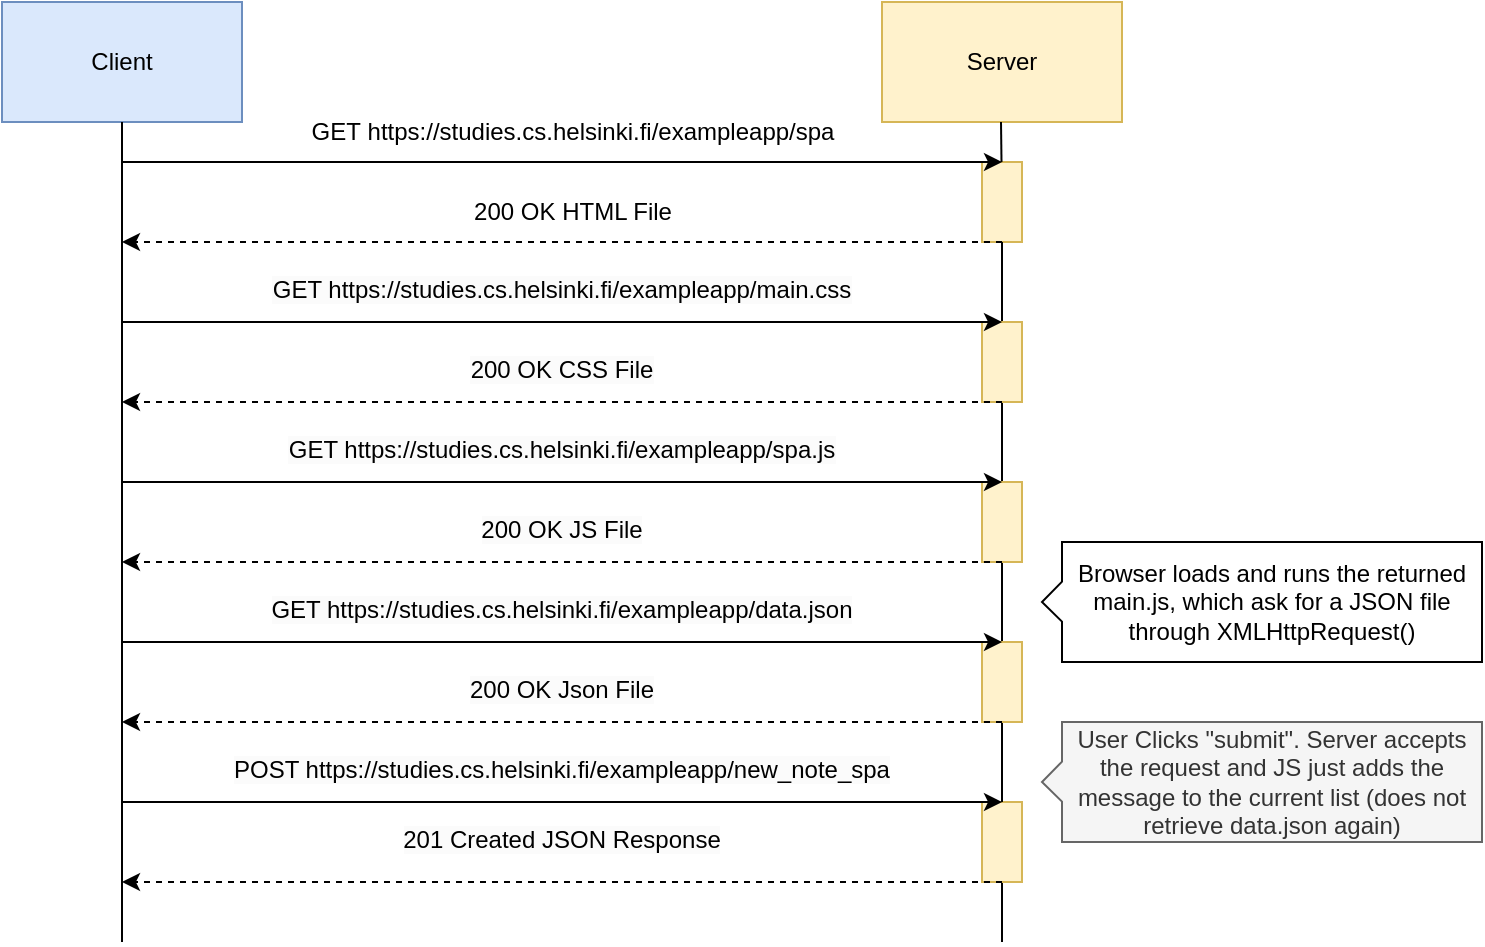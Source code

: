 <mxfile version="20.7.4" type="device"><diagram id="Wo9E5F_kREGYKsnR-8ax" name="Página-1"><mxGraphModel dx="880" dy="538" grid="1" gridSize="10" guides="1" tooltips="1" connect="1" arrows="1" fold="1" page="1" pageScale="1" pageWidth="827" pageHeight="1169" math="0" shadow="0"><root><mxCell id="0"/><mxCell id="1" parent="0"/><mxCell id="JBxuRCxA0hcdgqjNpcvB-74" value="" style="endArrow=none;html=1;rounded=0;entryX=0.5;entryY=1;entryDx=0;entryDy=0;" parent="1" target="JBxuRCxA0hcdgqjNpcvB-40" edge="1"><mxGeometry width="50" height="50" relative="1" as="geometry"><mxPoint x="540" y="510" as="sourcePoint"/><mxPoint x="540" y="160" as="targetPoint"/></mxGeometry></mxCell><mxCell id="JBxuRCxA0hcdgqjNpcvB-40" value="" style="rounded=0;whiteSpace=wrap;html=1;fillColor=#fff2cc;strokeColor=#d6b656;" parent="1" vertex="1"><mxGeometry x="530" y="440" width="20" height="40" as="geometry"/></mxCell><mxCell id="JBxuRCxA0hcdgqjNpcvB-12" value="" style="rounded=0;whiteSpace=wrap;html=1;fillColor=#fff2cc;strokeColor=#d6b656;" parent="1" vertex="1"><mxGeometry x="530" y="120" width="20" height="40" as="geometry"/></mxCell><mxCell id="JBxuRCxA0hcdgqjNpcvB-1" value="Client" style="rounded=0;whiteSpace=wrap;html=1;fillColor=#dae8fc;strokeColor=#6c8ebf;" parent="1" vertex="1"><mxGeometry x="40" y="40" width="120" height="60" as="geometry"/></mxCell><mxCell id="JBxuRCxA0hcdgqjNpcvB-2" value="Server" style="rounded=0;whiteSpace=wrap;html=1;fillColor=#fff2cc;strokeColor=#d6b656;" parent="1" vertex="1"><mxGeometry x="480" y="40" width="120" height="60" as="geometry"/></mxCell><mxCell id="JBxuRCxA0hcdgqjNpcvB-5" value="" style="endArrow=none;html=1;rounded=0;entryX=0.5;entryY=1;entryDx=0;entryDy=0;" parent="1" target="JBxuRCxA0hcdgqjNpcvB-1" edge="1"><mxGeometry width="50" height="50" relative="1" as="geometry"><mxPoint x="100" y="510" as="sourcePoint"/><mxPoint x="130" y="160" as="targetPoint"/></mxGeometry></mxCell><mxCell id="JBxuRCxA0hcdgqjNpcvB-6" value="" style="endArrow=none;html=1;rounded=0;entryX=0.5;entryY=1;entryDx=0;entryDy=0;startArrow=none;" parent="1" source="JBxuRCxA0hcdgqjNpcvB-12" edge="1"><mxGeometry width="50" height="50" relative="1" as="geometry"><mxPoint x="539.5" y="510" as="sourcePoint"/><mxPoint x="539.5" y="100" as="targetPoint"/></mxGeometry></mxCell><mxCell id="JBxuRCxA0hcdgqjNpcvB-8" value="" style="endArrow=classic;html=1;rounded=0;" parent="1" edge="1"><mxGeometry width="50" height="50" relative="1" as="geometry"><mxPoint x="100" y="120" as="sourcePoint"/><mxPoint x="540" y="120" as="targetPoint"/></mxGeometry></mxCell><mxCell id="JBxuRCxA0hcdgqjNpcvB-11" value="GET&amp;nbsp;https://studies.cs.helsinki.fi/exampleapp/spa" style="text;html=1;align=center;verticalAlign=middle;resizable=0;points=[];autosize=1;strokeColor=none;fillColor=none;" parent="1" vertex="1"><mxGeometry x="185" y="90" width="280" height="30" as="geometry"/></mxCell><mxCell id="JBxuRCxA0hcdgqjNpcvB-17" value="" style="endArrow=none;html=1;rounded=0;entryX=0.5;entryY=1;entryDx=0;entryDy=0;startArrow=none;" parent="1" source="JBxuRCxA0hcdgqjNpcvB-40" target="JBxuRCxA0hcdgqjNpcvB-12" edge="1"><mxGeometry width="50" height="50" relative="1" as="geometry"><mxPoint x="540" y="1110" as="sourcePoint"/><mxPoint x="539.5" y="100" as="targetPoint"/></mxGeometry></mxCell><mxCell id="JBxuRCxA0hcdgqjNpcvB-18" value="" style="endArrow=classic;html=1;rounded=0;exitX=0.5;exitY=1;exitDx=0;exitDy=0;dashed=1;" parent="1" source="JBxuRCxA0hcdgqjNpcvB-12" edge="1"><mxGeometry width="50" height="50" relative="1" as="geometry"><mxPoint x="390" y="310" as="sourcePoint"/><mxPoint x="100" y="160" as="targetPoint"/></mxGeometry></mxCell><mxCell id="JBxuRCxA0hcdgqjNpcvB-19" value="200 OK HTML File" style="text;html=1;align=center;verticalAlign=middle;resizable=0;points=[];autosize=1;strokeColor=none;fillColor=none;" parent="1" vertex="1"><mxGeometry x="265" y="130" width="120" height="30" as="geometry"/></mxCell><mxCell id="JBxuRCxA0hcdgqjNpcvB-20" value="" style="rounded=0;whiteSpace=wrap;html=1;fillColor=#fff2cc;strokeColor=#d6b656;" parent="1" vertex="1"><mxGeometry x="530" y="200" width="20" height="40" as="geometry"/></mxCell><mxCell id="JBxuRCxA0hcdgqjNpcvB-22" value="" style="endArrow=classic;html=1;rounded=0;" parent="1" edge="1"><mxGeometry width="50" height="50" relative="1" as="geometry"><mxPoint x="100" y="200" as="sourcePoint"/><mxPoint x="540" y="200" as="targetPoint"/></mxGeometry></mxCell><mxCell id="JBxuRCxA0hcdgqjNpcvB-24" value="" style="endArrow=classic;html=1;rounded=0;exitX=0.5;exitY=1;exitDx=0;exitDy=0;dashed=1;" parent="1" source="JBxuRCxA0hcdgqjNpcvB-20" edge="1"><mxGeometry width="50" height="50" relative="1" as="geometry"><mxPoint x="390" y="390" as="sourcePoint"/><mxPoint x="100" y="240" as="targetPoint"/></mxGeometry></mxCell><mxCell id="JBxuRCxA0hcdgqjNpcvB-26" value="&lt;span style=&quot;color: rgb(0, 0, 0); font-family: Helvetica; font-size: 12px; font-style: normal; font-variant-ligatures: normal; font-variant-caps: normal; font-weight: 400; letter-spacing: normal; orphans: 2; text-indent: 0px; text-transform: none; widows: 2; word-spacing: 0px; -webkit-text-stroke-width: 0px; background-color: rgb(251, 251, 251); text-decoration-thickness: initial; text-decoration-style: initial; text-decoration-color: initial; float: none; display: inline !important;&quot;&gt;GET https://studies.cs.helsinki.fi/exampleapp/main.css&lt;br&gt;&lt;/span&gt;" style="text;whiteSpace=wrap;html=1;align=center;" parent="1" vertex="1"><mxGeometry x="120" y="170" width="400" height="30" as="geometry"/></mxCell><mxCell id="JBxuRCxA0hcdgqjNpcvB-27" value="&lt;span style=&quot;color: rgb(0, 0, 0); font-family: Helvetica; font-size: 12px; font-style: normal; font-variant-ligatures: normal; font-variant-caps: normal; font-weight: 400; letter-spacing: normal; orphans: 2; text-indent: 0px; text-transform: none; widows: 2; word-spacing: 0px; -webkit-text-stroke-width: 0px; background-color: rgb(251, 251, 251); text-decoration-thickness: initial; text-decoration-style: initial; text-decoration-color: initial; float: none; display: inline !important;&quot;&gt;200 OK CSS File&lt;/span&gt;" style="text;whiteSpace=wrap;html=1;align=center;" parent="1" vertex="1"><mxGeometry x="120" y="210" width="400" height="30" as="geometry"/></mxCell><mxCell id="JBxuRCxA0hcdgqjNpcvB-28" value="" style="rounded=0;whiteSpace=wrap;html=1;fillColor=#fff2cc;strokeColor=#d6b656;" parent="1" vertex="1"><mxGeometry x="530" y="280" width="20" height="40" as="geometry"/></mxCell><mxCell id="JBxuRCxA0hcdgqjNpcvB-29" value="" style="endArrow=classic;html=1;rounded=0;" parent="1" edge="1"><mxGeometry width="50" height="50" relative="1" as="geometry"><mxPoint x="100" y="280" as="sourcePoint"/><mxPoint x="540" y="280" as="targetPoint"/></mxGeometry></mxCell><mxCell id="JBxuRCxA0hcdgqjNpcvB-30" value="" style="endArrow=classic;html=1;rounded=0;exitX=0.5;exitY=1;exitDx=0;exitDy=0;dashed=1;" parent="1" source="JBxuRCxA0hcdgqjNpcvB-28" edge="1"><mxGeometry width="50" height="50" relative="1" as="geometry"><mxPoint x="390" y="470" as="sourcePoint"/><mxPoint x="100" y="320" as="targetPoint"/></mxGeometry></mxCell><mxCell id="JBxuRCxA0hcdgqjNpcvB-31" value="&lt;span style=&quot;color: rgb(0, 0, 0); font-family: Helvetica; font-size: 12px; font-style: normal; font-variant-ligatures: normal; font-variant-caps: normal; font-weight: 400; letter-spacing: normal; orphans: 2; text-indent: 0px; text-transform: none; widows: 2; word-spacing: 0px; -webkit-text-stroke-width: 0px; background-color: rgb(251, 251, 251); text-decoration-thickness: initial; text-decoration-style: initial; text-decoration-color: initial; float: none; display: inline !important;&quot;&gt;GET https://studies.cs.helsinki.fi/exampleapp/spa.js&lt;br&gt;&lt;/span&gt;" style="text;whiteSpace=wrap;html=1;align=center;" parent="1" vertex="1"><mxGeometry x="120" y="250" width="400" height="30" as="geometry"/></mxCell><mxCell id="JBxuRCxA0hcdgqjNpcvB-32" value="&lt;span style=&quot;color: rgb(0, 0, 0); font-family: Helvetica; font-size: 12px; font-style: normal; font-variant-ligatures: normal; font-variant-caps: normal; font-weight: 400; letter-spacing: normal; orphans: 2; text-indent: 0px; text-transform: none; widows: 2; word-spacing: 0px; -webkit-text-stroke-width: 0px; background-color: rgb(251, 251, 251); text-decoration-thickness: initial; text-decoration-style: initial; text-decoration-color: initial; float: none; display: inline !important;&quot;&gt;200 OK JS File&lt;/span&gt;" style="text;whiteSpace=wrap;html=1;align=center;" parent="1" vertex="1"><mxGeometry x="120" y="290" width="400" height="30" as="geometry"/></mxCell><mxCell id="JBxuRCxA0hcdgqjNpcvB-33" value="" style="rounded=0;whiteSpace=wrap;html=1;fillColor=#fff2cc;strokeColor=#d6b656;" parent="1" vertex="1"><mxGeometry x="530" y="360" width="20" height="40" as="geometry"/></mxCell><mxCell id="JBxuRCxA0hcdgqjNpcvB-34" value="" style="endArrow=classic;html=1;rounded=0;" parent="1" edge="1"><mxGeometry width="50" height="50" relative="1" as="geometry"><mxPoint x="100" y="360" as="sourcePoint"/><mxPoint x="540" y="360" as="targetPoint"/></mxGeometry></mxCell><mxCell id="JBxuRCxA0hcdgqjNpcvB-35" value="" style="endArrow=classic;html=1;rounded=0;exitX=0.5;exitY=1;exitDx=0;exitDy=0;dashed=1;" parent="1" source="JBxuRCxA0hcdgqjNpcvB-33" edge="1"><mxGeometry width="50" height="50" relative="1" as="geometry"><mxPoint x="390" y="550" as="sourcePoint"/><mxPoint x="100" y="400" as="targetPoint"/></mxGeometry></mxCell><mxCell id="JBxuRCxA0hcdgqjNpcvB-36" value="&lt;span style=&quot;color: rgb(0, 0, 0); font-family: Helvetica; font-size: 12px; font-style: normal; font-variant-ligatures: normal; font-variant-caps: normal; font-weight: 400; letter-spacing: normal; orphans: 2; text-indent: 0px; text-transform: none; widows: 2; word-spacing: 0px; -webkit-text-stroke-width: 0px; background-color: rgb(251, 251, 251); text-decoration-thickness: initial; text-decoration-style: initial; text-decoration-color: initial; float: none; display: inline !important;&quot;&gt;GET https://studies.cs.helsinki.fi/exampleapp/data.json&lt;br&gt;&lt;/span&gt;" style="text;whiteSpace=wrap;html=1;align=center;" parent="1" vertex="1"><mxGeometry x="120" y="330" width="400" height="30" as="geometry"/></mxCell><mxCell id="JBxuRCxA0hcdgqjNpcvB-37" value="&lt;span style=&quot;color: rgb(0, 0, 0); font-family: Helvetica; font-size: 12px; font-style: normal; font-variant-ligatures: normal; font-variant-caps: normal; font-weight: 400; letter-spacing: normal; orphans: 2; text-indent: 0px; text-transform: none; widows: 2; word-spacing: 0px; -webkit-text-stroke-width: 0px; background-color: rgb(251, 251, 251); text-decoration-thickness: initial; text-decoration-style: initial; text-decoration-color: initial; float: none; display: inline !important;&quot;&gt;200 OK Json File&lt;/span&gt;" style="text;whiteSpace=wrap;html=1;align=center;" parent="1" vertex="1"><mxGeometry x="120" y="370" width="400" height="30" as="geometry"/></mxCell><mxCell id="JBxuRCxA0hcdgqjNpcvB-38" value="Browser loads and runs the returned main.js, which ask for a JSON file through&amp;nbsp;XMLHttpRequest()" style="shape=callout;whiteSpace=wrap;html=1;perimeter=calloutPerimeter;size=10;position=0.33;base=20;direction=south;" parent="1" vertex="1"><mxGeometry x="560" y="310" width="220" height="60" as="geometry"/></mxCell><mxCell id="JBxuRCxA0hcdgqjNpcvB-41" value="" style="endArrow=classic;html=1;rounded=0;" parent="1" edge="1"><mxGeometry width="50" height="50" relative="1" as="geometry"><mxPoint x="100" y="440" as="sourcePoint"/><mxPoint x="540" y="440" as="targetPoint"/></mxGeometry></mxCell><mxCell id="JBxuRCxA0hcdgqjNpcvB-42" value="" style="endArrow=classic;html=1;rounded=0;exitX=0.5;exitY=1;exitDx=0;exitDy=0;dashed=1;" parent="1" source="JBxuRCxA0hcdgqjNpcvB-40" edge="1"><mxGeometry width="50" height="50" relative="1" as="geometry"><mxPoint x="390" y="640" as="sourcePoint"/><mxPoint x="100" y="480" as="targetPoint"/></mxGeometry></mxCell><mxCell id="JBxuRCxA0hcdgqjNpcvB-43" value="&lt;span style=&quot;color: rgb(0, 0, 0); font-family: Helvetica; font-size: 12px; font-style: normal; font-variant-ligatures: normal; font-variant-caps: normal; font-weight: 400; letter-spacing: normal; orphans: 2; text-indent: 0px; text-transform: none; widows: 2; word-spacing: 0px; -webkit-text-stroke-width: 0px; background-color: rgb(251, 251, 251); text-decoration-thickness: initial; text-decoration-style: initial; text-decoration-color: initial; float: none; display: inline !important;&quot;&gt;POST https://studies.cs.helsinki.fi/exampleapp/&lt;span aria-labelledby=&quot;value&quot;&gt;new_note_spa&lt;/span&gt;&lt;br&gt;&lt;/span&gt;" style="text;whiteSpace=wrap;html=1;align=center;" parent="1" vertex="1"><mxGeometry x="120" y="410" width="400" height="30" as="geometry"/></mxCell><mxCell id="JBxuRCxA0hcdgqjNpcvB-44" value="&lt;span style=&quot;color: rgb(0, 0, 0); font-family: Helvetica; font-size: 12px; font-style: normal; font-variant-ligatures: normal; font-variant-caps: normal; font-weight: 400; letter-spacing: normal; orphans: 2; text-indent: 0px; text-transform: none; widows: 2; word-spacing: 0px; -webkit-text-stroke-width: 0px; background-color: rgb(251, 251, 251); text-decoration-thickness: initial; text-decoration-style: initial; text-decoration-color: initial; float: none; display: inline !important;&quot;&gt;201 Created JSON Response&lt;/span&gt;" style="text;whiteSpace=wrap;html=1;align=center;" parent="1" vertex="1"><mxGeometry x="120" y="445" width="400" height="30" as="geometry"/></mxCell><mxCell id="JBxuRCxA0hcdgqjNpcvB-45" value="User Clicks &quot;submit&quot;. Server accepts the request and JS just adds the message to the current list (does not retrieve data.json again)" style="shape=callout;whiteSpace=wrap;html=1;perimeter=calloutPerimeter;size=10;position=0.33;base=20;direction=south;fillColor=#f5f5f5;fontColor=#333333;strokeColor=#666666;" parent="1" vertex="1"><mxGeometry x="560" y="400" width="220" height="60" as="geometry"/></mxCell></root></mxGraphModel></diagram></mxfile>